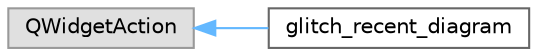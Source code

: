 digraph "Graphical Class Hierarchy"
{
 // LATEX_PDF_SIZE
  bgcolor="transparent";
  edge [fontname=Helvetica,fontsize=10,labelfontname=Helvetica,labelfontsize=10];
  node [fontname=Helvetica,fontsize=10,shape=box,height=0.2,width=0.4];
  rankdir="LR";
  Node0 [id="Node000000",label="QWidgetAction",height=0.2,width=0.4,color="grey60", fillcolor="#E0E0E0", style="filled",tooltip=" "];
  Node0 -> Node1 [id="edge80_Node000000_Node000001",dir="back",color="steelblue1",style="solid",tooltip=" "];
  Node1 [id="Node000001",label="glitch_recent_diagram",height=0.2,width=0.4,color="grey40", fillcolor="white", style="filled",URL="$classglitch__recent__diagram.html",tooltip=" "];
}
